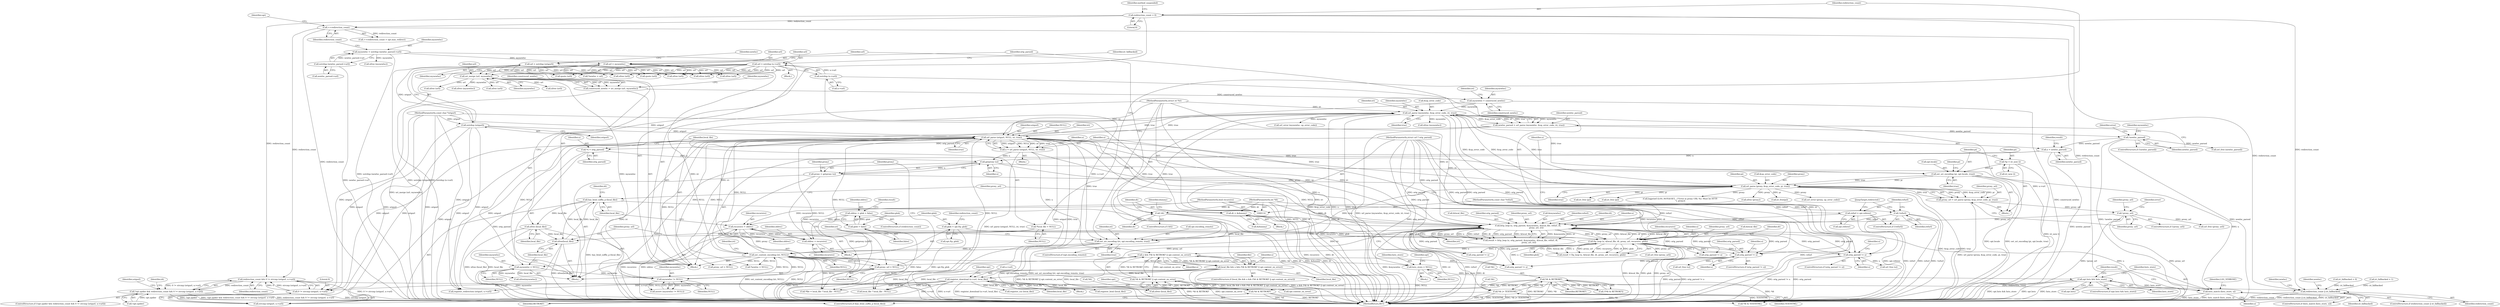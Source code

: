 digraph "0_savannah_e996e322ffd42aaa051602da182d03178d0f13e1_0@API" {
"1000631" [label="(Call,redirection_count && 0 != strcmp (origurl, u->url))"];
"1000491" [label="(Call,++redirection_count)"];
"1000146" [label="(Call,redirection_count = 0)"];
"1000633" [label="(Call,0 != strcmp (origurl, u->url))"];
"1000178" [label="(Call,xstrdup (origurl))"];
"1000116" [label="(MethodParameterIn,const char *origurl)"];
"1000575" [label="(Call,url_parse (origurl, NULL, iri, true))"];
"1000435" [label="(Call,set_content_encoding (iri, NULL))"];
"1000330" [label="(Call,http_loop (u, orig_parsed, &mynewloc, &local_file, refurl, dt,\n                          proxy_url, iri))"];
"1000322" [label="(Call,hsts_match (hsts_store, u))"];
"1000315" [label="(Call,opt.hsts && hsts_store)"];
"1000311" [label="(Call,hsts_store = NULL)"];
"1000214" [label="(Call,getproxy (u))"];
"1000573" [label="(Call,u = url_parse (origurl, NULL, iri, true))"];
"1000534" [label="(Call,u = newloc_parsed)"];
"1000451" [label="(Call,!newloc_parsed)"];
"1000442" [label="(Call,newloc_parsed = url_parse (mynewloc, &up_error_code, iri, true))"];
"1000444" [label="(Call,url_parse (mynewloc, &up_error_code, iri, true))"];
"1000415" [label="(Call,mynewloc = construced_newloc)"];
"1000408" [label="(Call,construced_newloc = uri_merge (url, mynewloc))"];
"1000410" [label="(Call,uri_merge (url, mynewloc))"];
"1000524" [label="(Call,url = mynewloc)"];
"1000483" [label="(Call,mynewloc = xstrdup (newloc_parsed->url))"];
"1000485" [label="(Call,xstrdup (newloc_parsed->url))"];
"1000590" [label="(Call,url = xstrdup (u->url))"];
"1000592" [label="(Call,xstrdup (u->url))"];
"1000176" [label="(Call,url = xstrdup (origurl))"];
"1000403" [label="(Call,mynewloc != NULL)"];
"1000204" [label="(Call,mynewloc = NULL)"];
"1000236" [label="(Call,url_parse (proxy, &up_error_code, pi, true))"];
"1000212" [label="(Call,proxy = getproxy (u))"];
"1000223" [label="(Call,set_uri_encoding (pi, opt.locale, true))"];
"1000220" [label="(Call,*pi = iri_new ())"];
"1000122" [label="(MethodParameterIn,struct iri *iri)"];
"1000429" [label="(Call,set_uri_encoding (iri, opt.encoding_remote, true))"];
"1000136" [label="(Call,*u = orig_parsed)"];
"1000115" [label="(MethodParameterIn,struct url * orig_parsed)"];
"1000567" [label="(Call,orig_parsed != u)"];
"1000361" [label="(Call,ftp_loop (u, &local_file, dt, proxy_url, recursive, glob))"];
"1000120" [label="(MethodParameterIn,int *dt)"];
"1000121" [label="(MethodParameterIn,bool recursive)"];
"1000369" [label="(Call,recursive = oldrec)"];
"1000343" [label="(Call,oldrec = recursive)"];
"1000354" [label="(Call,oldrec = glob = false)"];
"1000356" [label="(Call,glob = false)"];
"1000347" [label="(Call,glob = opt.ftp_glob)"];
"1000528" [label="(Call,orig_parsed != u)"];
"1000193" [label="(Call,!refurl)"];
"1000119" [label="(MethodParameterIn,const char *refurl)"];
"1000195" [label="(Call,refurl = opt.referer)"];
"1000166" [label="(Call,!dt)"];
"1000169" [label="(Call,dt = &dummy)"];
"1000209" [label="(Call,proxy_url = NULL)"];
"1000243" [label="(Call,!proxy_url)"];
"1000234" [label="(Call,proxy_url = url_parse (proxy, &up_error_code, pi, true))"];
"1000620" [label="(Call,register_download (u->url, local_file))"];
"1000607" [label="(Call,local_file && u && (*dt & RETROKF || opt.content_on_error))"];
"1000374" [label="(Call,has_html_suffix_p (local_file))"];
"1000207" [label="(Call,xfree(local_file))"];
"1000406" [label="(Call,xfree (local_file))"];
"1000142" [label="(Call,*local_file = NULL)"];
"1000609" [label="(Call,u && (*dt & RETROKF || opt.content_on_error))"];
"1000611" [label="(Call,*dt & RETROKF || opt.content_on_error)"];
"1000612" [label="(Call,*dt & RETROKF)"];
"1000553" [label="(Call,*dt & RETROKF)"];
"1000376" [label="(Call,*dt |= TEXTHTML)"];
"1000626" [label="(Call,!opt.spider && redirection_count && 0 != strcmp (origurl, u->url))"];
"1000679" [label="(Call,redirection_count || iri_fallbacked)"];
"1000224" [label="(Identifier,pi)"];
"1000204" [label="(Call,mynewloc = NULL)"];
"1000576" [label="(Identifier,origurl)"];
"1000124" [label="(Block,)"];
"1000177" [label="(Identifier,url)"];
"1000241" [label="(Identifier,true)"];
"1000629" [label="(Identifier,opt)"];
"1000385" [label="(Call,proxy_url = NULL)"];
"1000660" [label="(Identifier,file)"];
"1000359" [label="(Call,result = ftp_loop (u, &local_file, dt, proxy_url, recursive, glob))"];
"1000275" [label="(Identifier,proxy_url)"];
"1000491" [label="(Call,++redirection_count)"];
"1000443" [label="(Identifier,newloc_parsed)"];
"1000137" [label="(Identifier,u)"];
"1000573" [label="(Call,u = url_parse (origurl, NULL, iri, true))"];
"1000507" [label="(Call,orig_parsed != u)"];
"1000420" [label="(Identifier,iri)"];
"1000597" [label="(Identifier,iri_fallbacked)"];
"1000367" [label="(Identifier,recursive)"];
"1000536" [label="(Identifier,newloc_parsed)"];
"1000416" [label="(Identifier,mynewloc)"];
"1000492" [label="(Identifier,redirection_count)"];
"1000685" [label="(Call,*newloc = url)"];
"1000264" [label="(Call,iri_free (pi))"];
"1000406" [label="(Call,xfree (local_file))"];
"1000399" [label="(Block,)"];
"1000166" [label="(Call,!dt)"];
"1000484" [label="(Identifier,mynewloc)"];
"1000552" [label="(Call,!(*dt & RETROKF))"];
"1000335" [label="(Call,&local_file)"];
"1000567" [label="(Call,orig_parsed != u)"];
"1000357" [label="(Identifier,glob)"];
"1000604" [label="(Call,quote (url))"];
"1000417" [label="(Identifier,construced_newloc)"];
"1000129" [label="(Call,iri_fallbacked = 0)"];
"1000369" [label="(Call,recursive = oldrec)"];
"1000442" [label="(Call,newloc_parsed = url_parse (mynewloc, &up_error_code, iri, true))"];
"1000609" [label="(Call,u && (*dt & RETROKF || opt.content_on_error))"];
"1000615" [label="(Identifier,RETROKF)"];
"1000690" [label="(Call,xfree (url))"];
"1000710" [label="(MethodReturn,RET)"];
"1000548" [label="(Call,xfree(mynewloc))"];
"1000213" [label="(Identifier,proxy)"];
"1000375" [label="(Identifier,local_file)"];
"1000405" [label="(Identifier,NULL)"];
"1000332" [label="(Identifier,orig_parsed)"];
"1000473" [label="(Call,xfree (url))"];
"1000553" [label="(Call,*dt & RETROKF)"];
"1000371" [label="(Identifier,oldrec)"];
"1000624" [label="(Identifier,local_file)"];
"1000362" [label="(Identifier,u)"];
"1000456" [label="(Identifier,error)"];
"1000312" [label="(Identifier,hsts_store)"];
"1000450" [label="(ControlStructure,if (!newloc_parsed))"];
"1000297" [label="(Call,iri_free (pi))"];
"1000434" [label="(Identifier,true)"];
"1000225" [label="(Call,opt.locale)"];
"1000612" [label="(Call,*dt & RETROKF)"];
"1000664" [label="(Call,local_file ? local_file : NULL)"];
"1000355" [label="(Identifier,oldrec)"];
"1000616" [label="(Call,opt.content_on_error)"];
"1000179" [label="(Identifier,origurl)"];
"1000322" [label="(Call,hsts_match (hsts_store, u))"];
"1000486" [label="(Call,newloc_parsed->url)"];
"1000316" [label="(Call,opt.hsts)"];
"1000181" [label="(Identifier,newloc)"];
"1000339" [label="(Identifier,proxy_url)"];
"1000404" [label="(Identifier,mynewloc)"];
"1000222" [label="(Call,iri_new ())"];
"1000700" [label="(Call,xfree (url))"];
"1000165" [label="(ControlStructure,if (!dt))"];
"1000209" [label="(Call,proxy_url = NULL)"];
"1000560" [label="(Block,)"];
"1000116" [label="(MethodParameterIn,const char *origurl)"];
"1000361" [label="(Call,ftp_loop (u, &local_file, dt, proxy_url, recursive, glob))"];
"1000679" [label="(Call,redirection_count || iri_fallbacked)"];
"1000330" [label="(Call,http_loop (u, orig_parsed, &mynewloc, &local_file, refurl, dt,\n                          proxy_url, iri))"];
"1000526" [label="(Identifier,mynewloc)"];
"1000258" [label="(Call,xfree (url))"];
"1000194" [label="(Identifier,refurl)"];
"1000681" [label="(Identifier,iri_fallbacked)"];
"1000596" [label="(Call,iri_fallbacked = 1)"];
"1000669" [label="(Call,xfree (local_file))"];
"1000678" [label="(ControlStructure,if (redirection_count || iri_fallbacked))"];
"1000366" [label="(Identifier,proxy_url)"];
"1000592" [label="(Call,xstrdup (u->url))"];
"1000329" [label="(Identifier,result)"];
"1000524" [label="(Call,url = mynewloc)"];
"1000168" [label="(Block,)"];
"1000324" [label="(Identifier,u)"];
"1000568" [label="(Identifier,orig_parsed)"];
"1000286" [label="(Call,logprintf (LOG_NOTQUIET, _(\"Error in proxy URL %s: Must be HTTP.\n\"), proxy))"];
"1000115" [label="(MethodParameterIn,struct url * orig_parsed)"];
"1000632" [label="(Identifier,redirection_count)"];
"1000513" [label="(Call,xfree (url))"];
"1000212" [label="(Call,proxy = getproxy (u))"];
"1000333" [label="(Call,&mynewloc)"];
"1000119" [label="(MethodParameterIn,const char *refurl)"];
"1000381" [label="(Identifier,proxy_url)"];
"1000429" [label="(Call,set_uri_encoding (iri, opt.encoding_remote, true))"];
"1000625" [label="(ControlStructure,if (!opt.spider && redirection_count && 0 != strcmp (origurl, u->url)))"];
"1000120" [label="(MethodParameterIn,int *dt)"];
"1000217" [label="(Identifier,proxy)"];
"1000485" [label="(Call,xstrdup (newloc_parsed->url))"];
"1000138" [label="(Identifier,orig_parsed)"];
"1000415" [label="(Call,mynewloc = construced_newloc)"];
"1000554" [label="(Call,*dt)"];
"1000341" [label="(Block,)"];
"1000410" [label="(Call,uri_merge (url, mynewloc))"];
"1000144" [label="(Identifier,NULL)"];
"1000345" [label="(Identifier,recursive)"];
"1000577" [label="(Identifier,NULL)"];
"1000672" [label="(Call,orig_parsed != u)"];
"1000571" [label="(Call,url_free (u))"];
"1000376" [label="(Call,*dt |= TEXTHTML)"];
"1000579" [label="(Identifier,true)"];
"1000235" [label="(Identifier,proxy_url)"];
"1000323" [label="(Identifier,hsts_store)"];
"1000326" [label="(Identifier,LOG_VERBOSE)"];
"1000446" [label="(Call,&up_error_code)"];
"1000306" [label="(Call,xfree (proxy))"];
"1000352" [label="(ControlStructure,if (redirection_count))"];
"1000437" [label="(Identifier,NULL)"];
"1000242" [label="(ControlStructure,if (!proxy_url))"];
"1000148" [label="(Literal,0)"];
"1000228" [label="(Identifier,true)"];
"1000530" [label="(Identifier,u)"];
"1000635" [label="(Call,strcmp (origurl, u->url))"];
"1000412" [label="(Identifier,mynewloc)"];
"1000448" [label="(Identifier,iri)"];
"1000634" [label="(Literal,0)"];
"1000444" [label="(Call,url_parse (mynewloc, &up_error_code, iri, true))"];
"1000451" [label="(Call,!newloc_parsed)"];
"1000586" [label="(Call,quote (url))"];
"1000582" [label="(Block,)"];
"1000540" [label="(Identifier,result)"];
"1000151" [label="(Identifier,method_suspended)"];
"1000169" [label="(Call,dt = &dummy)"];
"1000379" [label="(Identifier,TEXTHTML)"];
"1000143" [label="(Identifier,local_file)"];
"1000452" [label="(Identifier,newloc_parsed)"];
"1000532" [label="(Call,url_free (u))"];
"1000440" [label="(Identifier,iri)"];
"1000409" [label="(Identifier,construced_newloc)"];
"1000613" [label="(Call,*dt)"];
"1000535" [label="(Identifier,u)"];
"1000291" [label="(Call,url_free (proxy_url))"];
"1000626" [label="(Call,!opt.spider && redirection_count && 0 != strcmp (origurl, u->url))"];
"1000641" [label="(Identifier,origurl)"];
"1000200" [label="(JumpTarget,redirected:)"];
"1000627" [label="(Call,!opt.spider)"];
"1000411" [label="(Identifier,url)"];
"1000309" [label="(Block,)"];
"1000435" [label="(Call,set_content_encoding (iri, NULL))"];
"1000195" [label="(Call,refurl = opt.referer)"];
"1000525" [label="(Identifier,url)"];
"1000383" [label="(Call,url_free (proxy_url))"];
"1000343" [label="(Call,oldrec = recursive)"];
"1000314" [label="(ControlStructure,if (opt.hsts && hsts_store))"];
"1000569" [label="(Identifier,u)"];
"1000337" [label="(Identifier,refurl)"];
"1000534" [label="(Call,u = newloc_parsed)"];
"1000142" [label="(Call,*local_file = NULL)"];
"1000377" [label="(Call,*dt)"];
"1000695" [label="(Identifier,newloc)"];
"1000315" [label="(Call,opt.hsts && hsts_store)"];
"1000240" [label="(Identifier,pi)"];
"1000344" [label="(Identifier,oldrec)"];
"1000234" [label="(Call,proxy_url = url_parse (proxy, &up_error_code, pi, true))"];
"1000211" [label="(Identifier,NULL)"];
"1000606" [label="(ControlStructure,if (local_file && u && (*dt & RETROKF || opt.content_on_error)))"];
"1000197" [label="(Call,opt.referer)"];
"1000620" [label="(Call,register_download (u->url, local_file))"];
"1000248" [label="(Identifier,error)"];
"1000374" [label="(Call,has_html_suffix_p (local_file))"];
"1000363" [label="(Call,&local_file)"];
"1000244" [label="(Identifier,proxy_url)"];
"1000176" [label="(Call,url = xstrdup (origurl))"];
"1000431" [label="(Call,opt.encoding_remote)"];
"1000407" [label="(Identifier,local_file)"];
"1000170" [label="(Identifier,dt)"];
"1000146" [label="(Call,redirection_count = 0)"];
"1000121" [label="(MethodParameterIn,bool recursive)"];
"1000619" [label="(Block,)"];
"1000650" [label="(Call,register_html (local_file))"];
"1000490" [label="(Call,++redirection_count > opt.max_redirect)"];
"1000494" [label="(Identifier,opt)"];
"1000522" [label="(Call,xfree (url))"];
"1000483" [label="(Call,mynewloc = xstrdup (newloc_parsed->url))"];
"1000196" [label="(Identifier,refurl)"];
"1000607" [label="(Call,local_file && u && (*dt & RETROKF || opt.content_on_error))"];
"1000349" [label="(Call,opt.ftp_glob)"];
"1000238" [label="(Call,&up_error_code)"];
"1000293" [label="(Call,xfree (url))"];
"1000223" [label="(Call,set_uri_encoding (pi, opt.locale, true))"];
"1000661" [label="(Call,*file = local_file ? local_file : NULL)"];
"1000445" [label="(Identifier,mynewloc)"];
"1000304" [label="(Call,iri_free(pi))"];
"1000633" [label="(Call,0 != strcmp (origurl, u->url))"];
"1000122" [label="(MethodParameterIn,struct iri *iri)"];
"1000574" [label="(Identifier,u)"];
"1000467" [label="(Call,orig_parsed != u)"];
"1000572" [label="(Identifier,u)"];
"1000365" [label="(Identifier,dt)"];
"1000617" [label="(Identifier,opt)"];
"1000147" [label="(Identifier,redirection_count)"];
"1000193" [label="(Call,!refurl)"];
"1000449" [label="(Identifier,true)"];
"1000590" [label="(Call,url = xstrdup (u->url))"];
"1000591" [label="(Identifier,url)"];
"1000684" [label="(Identifier,newloc)"];
"1000207" [label="(Call,xfree(local_file))"];
"1000347" [label="(Call,glob = opt.ftp_glob)"];
"1000414" [label="(Identifier,mynewloc)"];
"1000338" [label="(Identifier,dt)"];
"1000529" [label="(Identifier,orig_parsed)"];
"1000610" [label="(Identifier,u)"];
"1000533" [label="(Identifier,u)"];
"1000192" [label="(ControlStructure,if (!refurl))"];
"1000378" [label="(Identifier,dt)"];
"1000575" [label="(Call,url_parse (origurl, NULL, iri, true))"];
"1000696" [label="(Call,*newloc = NULL)"];
"1000646" [label="(Call,*dt & TEXTHTML)"];
"1000348" [label="(Identifier,glob)"];
"1000321" [label="(ControlStructure,if (hsts_match (hsts_store, u)))"];
"1000220" [label="(Call,*pi = iri_new ())"];
"1000436" [label="(Identifier,iri)"];
"1000313" [label="(Identifier,NULL)"];
"1000218" [label="(Block,)"];
"1000608" [label="(Identifier,local_file)"];
"1000210" [label="(Identifier,proxy_url)"];
"1000368" [label="(Identifier,glob)"];
"1000581" [label="(Identifier,u)"];
"1000648" [label="(Identifier,dt)"];
"1000354" [label="(Call,oldrec = glob = false)"];
"1000640" [label="(Call,register_redirection (origurl, u->url))"];
"1000174" [label="(Identifier,dummy)"];
"1000578" [label="(Identifier,iri)"];
"1000622" [label="(Identifier,u)"];
"1000408" [label="(Call,construced_newloc = uri_merge (url, mynewloc))"];
"1000171" [label="(Call,&dummy)"];
"1000311" [label="(Call,hsts_store = NULL)"];
"1000214" [label="(Call,getproxy (u))"];
"1000178" [label="(Call,xstrdup (origurl))"];
"1000457" [label="(Call,url_error (mynewloc, up_error_code))"];
"1000205" [label="(Identifier,mynewloc)"];
"1000402" [label="(Call,assert (mynewloc != NULL))"];
"1000236" [label="(Call,url_parse (proxy, &up_error_code, pi, true))"];
"1000566" [label="(ControlStructure,if (orig_parsed != u))"];
"1000328" [label="(Call,result = http_loop (u, orig_parsed, &mynewloc, &local_file, refurl, dt,\n                          proxy_url, iri))"];
"1000680" [label="(Identifier,redirection_count)"];
"1000249" [label="(Call,url_error (proxy, up_error_code))"];
"1000621" [label="(Call,u->url)"];
"1000515" [label="(Call,xfree (mynewloc))"];
"1000370" [label="(Identifier,recursive)"];
"1000593" [label="(Call,u->url)"];
"1000413" [label="(Call,xfree (mynewloc))"];
"1000611" [label="(Call,*dt & RETROKF || opt.content_on_error)"];
"1000528" [label="(Call,orig_parsed != u)"];
"1000356" [label="(Call,glob = false)"];
"1000358" [label="(Identifier,false)"];
"1000231" [label="(Identifier,pi)"];
"1000221" [label="(Identifier,pi)"];
"1000425" [label="(ControlStructure,if (opt.encoding_remote))"];
"1000373" [label="(ControlStructure,if (has_html_suffix_p (local_file)))"];
"1000215" [label="(Identifier,u)"];
"1000237" [label="(Identifier,proxy)"];
"1000206" [label="(Identifier,NULL)"];
"1000331" [label="(Identifier,u)"];
"1000319" [label="(Identifier,hsts_store)"];
"1000482" [label="(Identifier,mynewloc)"];
"1000556" [label="(Identifier,RETROKF)"];
"1000243" [label="(Call,!proxy_url)"];
"1000340" [label="(Identifier,iri)"];
"1000631" [label="(Call,redirection_count && 0 != strcmp (origurl, u->url))"];
"1000504" [label="(Call,url_free (newloc_parsed))"];
"1000430" [label="(Identifier,iri)"];
"1000317" [label="(Identifier,opt)"];
"1000360" [label="(Identifier,result)"];
"1000208" [label="(Identifier,local_file)"];
"1000353" [label="(Identifier,redirection_count)"];
"1000481" [label="(Call,xfree (mynewloc))"];
"1000167" [label="(Identifier,dt)"];
"1000657" [label="(Call,register_css (local_file))"];
"1000403" [label="(Call,mynewloc != NULL)"];
"1000527" [label="(ControlStructure,if (orig_parsed != u))"];
"1000136" [label="(Call,*u = orig_parsed)"];
"1000631" -> "1000626"  [label="AST: "];
"1000631" -> "1000632"  [label="CFG: "];
"1000631" -> "1000633"  [label="CFG: "];
"1000632" -> "1000631"  [label="AST: "];
"1000633" -> "1000631"  [label="AST: "];
"1000626" -> "1000631"  [label="CFG: "];
"1000631" -> "1000710"  [label="DDG: 0 != strcmp (origurl, u->url)"];
"1000631" -> "1000626"  [label="DDG: redirection_count"];
"1000631" -> "1000626"  [label="DDG: 0 != strcmp (origurl, u->url)"];
"1000491" -> "1000631"  [label="DDG: redirection_count"];
"1000146" -> "1000631"  [label="DDG: redirection_count"];
"1000633" -> "1000631"  [label="DDG: 0"];
"1000633" -> "1000631"  [label="DDG: strcmp (origurl, u->url)"];
"1000631" -> "1000679"  [label="DDG: redirection_count"];
"1000491" -> "1000490"  [label="AST: "];
"1000491" -> "1000492"  [label="CFG: "];
"1000492" -> "1000491"  [label="AST: "];
"1000494" -> "1000491"  [label="CFG: "];
"1000491" -> "1000710"  [label="DDG: redirection_count"];
"1000491" -> "1000490"  [label="DDG: redirection_count"];
"1000146" -> "1000491"  [label="DDG: redirection_count"];
"1000491" -> "1000679"  [label="DDG: redirection_count"];
"1000146" -> "1000124"  [label="AST: "];
"1000146" -> "1000148"  [label="CFG: "];
"1000147" -> "1000146"  [label="AST: "];
"1000148" -> "1000146"  [label="AST: "];
"1000151" -> "1000146"  [label="CFG: "];
"1000146" -> "1000710"  [label="DDG: redirection_count"];
"1000146" -> "1000679"  [label="DDG: redirection_count"];
"1000633" -> "1000635"  [label="CFG: "];
"1000634" -> "1000633"  [label="AST: "];
"1000635" -> "1000633"  [label="AST: "];
"1000633" -> "1000710"  [label="DDG: strcmp (origurl, u->url)"];
"1000178" -> "1000633"  [label="DDG: origurl"];
"1000575" -> "1000633"  [label="DDG: origurl"];
"1000116" -> "1000633"  [label="DDG: origurl"];
"1000620" -> "1000633"  [label="DDG: u->url"];
"1000178" -> "1000176"  [label="AST: "];
"1000178" -> "1000179"  [label="CFG: "];
"1000179" -> "1000178"  [label="AST: "];
"1000176" -> "1000178"  [label="CFG: "];
"1000178" -> "1000710"  [label="DDG: origurl"];
"1000178" -> "1000176"  [label="DDG: origurl"];
"1000116" -> "1000178"  [label="DDG: origurl"];
"1000178" -> "1000575"  [label="DDG: origurl"];
"1000178" -> "1000635"  [label="DDG: origurl"];
"1000178" -> "1000640"  [label="DDG: origurl"];
"1000116" -> "1000114"  [label="AST: "];
"1000116" -> "1000710"  [label="DDG: origurl"];
"1000116" -> "1000575"  [label="DDG: origurl"];
"1000116" -> "1000635"  [label="DDG: origurl"];
"1000116" -> "1000640"  [label="DDG: origurl"];
"1000575" -> "1000573"  [label="AST: "];
"1000575" -> "1000579"  [label="CFG: "];
"1000576" -> "1000575"  [label="AST: "];
"1000577" -> "1000575"  [label="AST: "];
"1000578" -> "1000575"  [label="AST: "];
"1000579" -> "1000575"  [label="AST: "];
"1000573" -> "1000575"  [label="CFG: "];
"1000575" -> "1000710"  [label="DDG: true"];
"1000575" -> "1000710"  [label="DDG: NULL"];
"1000575" -> "1000710"  [label="DDG: iri"];
"1000575" -> "1000710"  [label="DDG: origurl"];
"1000575" -> "1000204"  [label="DDG: NULL"];
"1000575" -> "1000209"  [label="DDG: NULL"];
"1000575" -> "1000223"  [label="DDG: true"];
"1000575" -> "1000311"  [label="DDG: NULL"];
"1000575" -> "1000330"  [label="DDG: iri"];
"1000575" -> "1000385"  [label="DDG: NULL"];
"1000575" -> "1000403"  [label="DDG: NULL"];
"1000575" -> "1000429"  [label="DDG: true"];
"1000575" -> "1000444"  [label="DDG: true"];
"1000575" -> "1000573"  [label="DDG: origurl"];
"1000575" -> "1000573"  [label="DDG: NULL"];
"1000575" -> "1000573"  [label="DDG: iri"];
"1000575" -> "1000573"  [label="DDG: true"];
"1000435" -> "1000575"  [label="DDG: NULL"];
"1000330" -> "1000575"  [label="DDG: iri"];
"1000122" -> "1000575"  [label="DDG: iri"];
"1000444" -> "1000575"  [label="DDG: true"];
"1000236" -> "1000575"  [label="DDG: true"];
"1000575" -> "1000635"  [label="DDG: origurl"];
"1000575" -> "1000640"  [label="DDG: origurl"];
"1000575" -> "1000661"  [label="DDG: NULL"];
"1000575" -> "1000664"  [label="DDG: NULL"];
"1000575" -> "1000696"  [label="DDG: NULL"];
"1000435" -> "1000399"  [label="AST: "];
"1000435" -> "1000437"  [label="CFG: "];
"1000436" -> "1000435"  [label="AST: "];
"1000437" -> "1000435"  [label="AST: "];
"1000440" -> "1000435"  [label="CFG: "];
"1000435" -> "1000710"  [label="DDG: NULL"];
"1000435" -> "1000710"  [label="DDG: set_content_encoding (iri, NULL)"];
"1000435" -> "1000204"  [label="DDG: NULL"];
"1000435" -> "1000209"  [label="DDG: NULL"];
"1000435" -> "1000311"  [label="DDG: NULL"];
"1000435" -> "1000385"  [label="DDG: NULL"];
"1000435" -> "1000403"  [label="DDG: NULL"];
"1000330" -> "1000435"  [label="DDG: iri"];
"1000429" -> "1000435"  [label="DDG: iri"];
"1000122" -> "1000435"  [label="DDG: iri"];
"1000403" -> "1000435"  [label="DDG: NULL"];
"1000435" -> "1000444"  [label="DDG: iri"];
"1000435" -> "1000661"  [label="DDG: NULL"];
"1000435" -> "1000664"  [label="DDG: NULL"];
"1000435" -> "1000696"  [label="DDG: NULL"];
"1000330" -> "1000328"  [label="AST: "];
"1000330" -> "1000340"  [label="CFG: "];
"1000331" -> "1000330"  [label="AST: "];
"1000332" -> "1000330"  [label="AST: "];
"1000333" -> "1000330"  [label="AST: "];
"1000335" -> "1000330"  [label="AST: "];
"1000337" -> "1000330"  [label="AST: "];
"1000338" -> "1000330"  [label="AST: "];
"1000339" -> "1000330"  [label="AST: "];
"1000340" -> "1000330"  [label="AST: "];
"1000328" -> "1000330"  [label="CFG: "];
"1000330" -> "1000710"  [label="DDG: &mynewloc"];
"1000330" -> "1000710"  [label="DDG: iri"];
"1000330" -> "1000710"  [label="DDG: refurl"];
"1000330" -> "1000328"  [label="DDG: &mynewloc"];
"1000330" -> "1000328"  [label="DDG: iri"];
"1000330" -> "1000328"  [label="DDG: proxy_url"];
"1000330" -> "1000328"  [label="DDG: u"];
"1000330" -> "1000328"  [label="DDG: refurl"];
"1000330" -> "1000328"  [label="DDG: dt"];
"1000330" -> "1000328"  [label="DDG: orig_parsed"];
"1000330" -> "1000328"  [label="DDG: &local_file"];
"1000322" -> "1000330"  [label="DDG: u"];
"1000214" -> "1000330"  [label="DDG: u"];
"1000567" -> "1000330"  [label="DDG: orig_parsed"];
"1000528" -> "1000330"  [label="DDG: orig_parsed"];
"1000115" -> "1000330"  [label="DDG: orig_parsed"];
"1000361" -> "1000330"  [label="DDG: &local_file"];
"1000361" -> "1000330"  [label="DDG: dt"];
"1000193" -> "1000330"  [label="DDG: refurl"];
"1000195" -> "1000330"  [label="DDG: refurl"];
"1000119" -> "1000330"  [label="DDG: refurl"];
"1000166" -> "1000330"  [label="DDG: dt"];
"1000169" -> "1000330"  [label="DDG: dt"];
"1000120" -> "1000330"  [label="DDG: dt"];
"1000209" -> "1000330"  [label="DDG: proxy_url"];
"1000243" -> "1000330"  [label="DDG: proxy_url"];
"1000444" -> "1000330"  [label="DDG: iri"];
"1000122" -> "1000330"  [label="DDG: iri"];
"1000330" -> "1000361"  [label="DDG: u"];
"1000330" -> "1000361"  [label="DDG: &local_file"];
"1000330" -> "1000361"  [label="DDG: dt"];
"1000330" -> "1000361"  [label="DDG: proxy_url"];
"1000330" -> "1000429"  [label="DDG: iri"];
"1000330" -> "1000467"  [label="DDG: orig_parsed"];
"1000330" -> "1000507"  [label="DDG: orig_parsed"];
"1000330" -> "1000528"  [label="DDG: orig_parsed"];
"1000330" -> "1000567"  [label="DDG: orig_parsed"];
"1000330" -> "1000672"  [label="DDG: orig_parsed"];
"1000322" -> "1000321"  [label="AST: "];
"1000322" -> "1000324"  [label="CFG: "];
"1000323" -> "1000322"  [label="AST: "];
"1000324" -> "1000322"  [label="AST: "];
"1000326" -> "1000322"  [label="CFG: "];
"1000329" -> "1000322"  [label="CFG: "];
"1000322" -> "1000710"  [label="DDG: hsts_match (hsts_store, u)"];
"1000322" -> "1000710"  [label="DDG: hsts_store"];
"1000315" -> "1000322"  [label="DDG: hsts_store"];
"1000214" -> "1000322"  [label="DDG: u"];
"1000315" -> "1000314"  [label="AST: "];
"1000315" -> "1000316"  [label="CFG: "];
"1000315" -> "1000319"  [label="CFG: "];
"1000316" -> "1000315"  [label="AST: "];
"1000319" -> "1000315"  [label="AST: "];
"1000323" -> "1000315"  [label="CFG: "];
"1000329" -> "1000315"  [label="CFG: "];
"1000315" -> "1000710"  [label="DDG: opt.hsts && hsts_store"];
"1000315" -> "1000710"  [label="DDG: opt.hsts"];
"1000315" -> "1000710"  [label="DDG: hsts_store"];
"1000311" -> "1000315"  [label="DDG: hsts_store"];
"1000311" -> "1000309"  [label="AST: "];
"1000311" -> "1000313"  [label="CFG: "];
"1000312" -> "1000311"  [label="AST: "];
"1000313" -> "1000311"  [label="AST: "];
"1000317" -> "1000311"  [label="CFG: "];
"1000311" -> "1000710"  [label="DDG: NULL"];
"1000214" -> "1000212"  [label="AST: "];
"1000214" -> "1000215"  [label="CFG: "];
"1000215" -> "1000214"  [label="AST: "];
"1000212" -> "1000214"  [label="CFG: "];
"1000214" -> "1000710"  [label="DDG: u"];
"1000214" -> "1000212"  [label="DDG: u"];
"1000573" -> "1000214"  [label="DDG: u"];
"1000534" -> "1000214"  [label="DDG: u"];
"1000136" -> "1000214"  [label="DDG: u"];
"1000573" -> "1000560"  [label="AST: "];
"1000574" -> "1000573"  [label="AST: "];
"1000581" -> "1000573"  [label="CFG: "];
"1000573" -> "1000710"  [label="DDG: url_parse (origurl, NULL, iri, true)"];
"1000573" -> "1000609"  [label="DDG: u"];
"1000573" -> "1000672"  [label="DDG: u"];
"1000534" -> "1000399"  [label="AST: "];
"1000534" -> "1000536"  [label="CFG: "];
"1000535" -> "1000534"  [label="AST: "];
"1000536" -> "1000534"  [label="AST: "];
"1000540" -> "1000534"  [label="CFG: "];
"1000534" -> "1000710"  [label="DDG: newloc_parsed"];
"1000451" -> "1000534"  [label="DDG: newloc_parsed"];
"1000451" -> "1000450"  [label="AST: "];
"1000451" -> "1000452"  [label="CFG: "];
"1000452" -> "1000451"  [label="AST: "];
"1000456" -> "1000451"  [label="CFG: "];
"1000482" -> "1000451"  [label="CFG: "];
"1000451" -> "1000710"  [label="DDG: newloc_parsed"];
"1000451" -> "1000710"  [label="DDG: !newloc_parsed"];
"1000442" -> "1000451"  [label="DDG: newloc_parsed"];
"1000451" -> "1000504"  [label="DDG: newloc_parsed"];
"1000442" -> "1000399"  [label="AST: "];
"1000442" -> "1000444"  [label="CFG: "];
"1000443" -> "1000442"  [label="AST: "];
"1000444" -> "1000442"  [label="AST: "];
"1000452" -> "1000442"  [label="CFG: "];
"1000442" -> "1000710"  [label="DDG: url_parse (mynewloc, &up_error_code, iri, true)"];
"1000444" -> "1000442"  [label="DDG: mynewloc"];
"1000444" -> "1000442"  [label="DDG: &up_error_code"];
"1000444" -> "1000442"  [label="DDG: iri"];
"1000444" -> "1000442"  [label="DDG: true"];
"1000444" -> "1000449"  [label="CFG: "];
"1000445" -> "1000444"  [label="AST: "];
"1000446" -> "1000444"  [label="AST: "];
"1000448" -> "1000444"  [label="AST: "];
"1000449" -> "1000444"  [label="AST: "];
"1000444" -> "1000710"  [label="DDG: &up_error_code"];
"1000444" -> "1000710"  [label="DDG: true"];
"1000444" -> "1000710"  [label="DDG: iri"];
"1000444" -> "1000223"  [label="DDG: true"];
"1000444" -> "1000236"  [label="DDG: &up_error_code"];
"1000444" -> "1000429"  [label="DDG: true"];
"1000415" -> "1000444"  [label="DDG: mynewloc"];
"1000236" -> "1000444"  [label="DDG: &up_error_code"];
"1000236" -> "1000444"  [label="DDG: true"];
"1000122" -> "1000444"  [label="DDG: iri"];
"1000429" -> "1000444"  [label="DDG: true"];
"1000444" -> "1000457"  [label="DDG: mynewloc"];
"1000444" -> "1000481"  [label="DDG: mynewloc"];
"1000415" -> "1000399"  [label="AST: "];
"1000415" -> "1000417"  [label="CFG: "];
"1000416" -> "1000415"  [label="AST: "];
"1000417" -> "1000415"  [label="AST: "];
"1000420" -> "1000415"  [label="CFG: "];
"1000415" -> "1000710"  [label="DDG: construced_newloc"];
"1000408" -> "1000415"  [label="DDG: construced_newloc"];
"1000408" -> "1000399"  [label="AST: "];
"1000408" -> "1000410"  [label="CFG: "];
"1000409" -> "1000408"  [label="AST: "];
"1000410" -> "1000408"  [label="AST: "];
"1000414" -> "1000408"  [label="CFG: "];
"1000408" -> "1000710"  [label="DDG: uri_merge (url, mynewloc)"];
"1000410" -> "1000408"  [label="DDG: url"];
"1000410" -> "1000408"  [label="DDG: mynewloc"];
"1000410" -> "1000412"  [label="CFG: "];
"1000411" -> "1000410"  [label="AST: "];
"1000412" -> "1000410"  [label="AST: "];
"1000524" -> "1000410"  [label="DDG: url"];
"1000590" -> "1000410"  [label="DDG: url"];
"1000176" -> "1000410"  [label="DDG: url"];
"1000403" -> "1000410"  [label="DDG: mynewloc"];
"1000410" -> "1000413"  [label="DDG: mynewloc"];
"1000410" -> "1000473"  [label="DDG: url"];
"1000410" -> "1000513"  [label="DDG: url"];
"1000410" -> "1000522"  [label="DDG: url"];
"1000524" -> "1000399"  [label="AST: "];
"1000524" -> "1000526"  [label="CFG: "];
"1000525" -> "1000524"  [label="AST: "];
"1000526" -> "1000524"  [label="AST: "];
"1000529" -> "1000524"  [label="CFG: "];
"1000524" -> "1000258"  [label="DDG: url"];
"1000524" -> "1000293"  [label="DDG: url"];
"1000483" -> "1000524"  [label="DDG: mynewloc"];
"1000524" -> "1000586"  [label="DDG: url"];
"1000524" -> "1000604"  [label="DDG: url"];
"1000524" -> "1000685"  [label="DDG: url"];
"1000524" -> "1000690"  [label="DDG: url"];
"1000524" -> "1000700"  [label="DDG: url"];
"1000483" -> "1000399"  [label="AST: "];
"1000483" -> "1000485"  [label="CFG: "];
"1000484" -> "1000483"  [label="AST: "];
"1000485" -> "1000483"  [label="AST: "];
"1000492" -> "1000483"  [label="CFG: "];
"1000483" -> "1000710"  [label="DDG: xstrdup (newloc_parsed->url)"];
"1000485" -> "1000483"  [label="DDG: newloc_parsed->url"];
"1000483" -> "1000515"  [label="DDG: mynewloc"];
"1000485" -> "1000486"  [label="CFG: "];
"1000486" -> "1000485"  [label="AST: "];
"1000485" -> "1000710"  [label="DDG: newloc_parsed->url"];
"1000590" -> "1000582"  [label="AST: "];
"1000590" -> "1000592"  [label="CFG: "];
"1000591" -> "1000590"  [label="AST: "];
"1000592" -> "1000590"  [label="AST: "];
"1000597" -> "1000590"  [label="CFG: "];
"1000590" -> "1000710"  [label="DDG: xstrdup (u->url)"];
"1000590" -> "1000258"  [label="DDG: url"];
"1000590" -> "1000293"  [label="DDG: url"];
"1000590" -> "1000586"  [label="DDG: url"];
"1000592" -> "1000590"  [label="DDG: u->url"];
"1000590" -> "1000604"  [label="DDG: url"];
"1000590" -> "1000685"  [label="DDG: url"];
"1000590" -> "1000690"  [label="DDG: url"];
"1000590" -> "1000700"  [label="DDG: url"];
"1000592" -> "1000593"  [label="CFG: "];
"1000593" -> "1000592"  [label="AST: "];
"1000592" -> "1000710"  [label="DDG: u->url"];
"1000592" -> "1000620"  [label="DDG: u->url"];
"1000176" -> "1000124"  [label="AST: "];
"1000177" -> "1000176"  [label="AST: "];
"1000181" -> "1000176"  [label="CFG: "];
"1000176" -> "1000710"  [label="DDG: xstrdup (origurl)"];
"1000176" -> "1000258"  [label="DDG: url"];
"1000176" -> "1000293"  [label="DDG: url"];
"1000176" -> "1000586"  [label="DDG: url"];
"1000176" -> "1000604"  [label="DDG: url"];
"1000176" -> "1000685"  [label="DDG: url"];
"1000176" -> "1000690"  [label="DDG: url"];
"1000176" -> "1000700"  [label="DDG: url"];
"1000403" -> "1000402"  [label="AST: "];
"1000403" -> "1000405"  [label="CFG: "];
"1000404" -> "1000403"  [label="AST: "];
"1000405" -> "1000403"  [label="AST: "];
"1000402" -> "1000403"  [label="CFG: "];
"1000403" -> "1000402"  [label="DDG: mynewloc"];
"1000403" -> "1000402"  [label="DDG: NULL"];
"1000204" -> "1000403"  [label="DDG: mynewloc"];
"1000204" -> "1000124"  [label="AST: "];
"1000204" -> "1000206"  [label="CFG: "];
"1000205" -> "1000204"  [label="AST: "];
"1000206" -> "1000204"  [label="AST: "];
"1000208" -> "1000204"  [label="CFG: "];
"1000204" -> "1000710"  [label="DDG: mynewloc"];
"1000204" -> "1000548"  [label="DDG: mynewloc"];
"1000236" -> "1000234"  [label="AST: "];
"1000236" -> "1000241"  [label="CFG: "];
"1000237" -> "1000236"  [label="AST: "];
"1000238" -> "1000236"  [label="AST: "];
"1000240" -> "1000236"  [label="AST: "];
"1000241" -> "1000236"  [label="AST: "];
"1000234" -> "1000236"  [label="CFG: "];
"1000236" -> "1000710"  [label="DDG: &up_error_code"];
"1000236" -> "1000710"  [label="DDG: true"];
"1000236" -> "1000234"  [label="DDG: proxy"];
"1000236" -> "1000234"  [label="DDG: &up_error_code"];
"1000236" -> "1000234"  [label="DDG: pi"];
"1000236" -> "1000234"  [label="DDG: true"];
"1000212" -> "1000236"  [label="DDG: proxy"];
"1000223" -> "1000236"  [label="DDG: pi"];
"1000223" -> "1000236"  [label="DDG: true"];
"1000236" -> "1000249"  [label="DDG: proxy"];
"1000236" -> "1000264"  [label="DDG: pi"];
"1000236" -> "1000286"  [label="DDG: proxy"];
"1000236" -> "1000297"  [label="DDG: pi"];
"1000236" -> "1000304"  [label="DDG: pi"];
"1000236" -> "1000306"  [label="DDG: proxy"];
"1000236" -> "1000429"  [label="DDG: true"];
"1000212" -> "1000124"  [label="AST: "];
"1000213" -> "1000212"  [label="AST: "];
"1000217" -> "1000212"  [label="CFG: "];
"1000212" -> "1000710"  [label="DDG: getproxy (u)"];
"1000212" -> "1000710"  [label="DDG: proxy"];
"1000223" -> "1000218"  [label="AST: "];
"1000223" -> "1000228"  [label="CFG: "];
"1000224" -> "1000223"  [label="AST: "];
"1000225" -> "1000223"  [label="AST: "];
"1000228" -> "1000223"  [label="AST: "];
"1000231" -> "1000223"  [label="CFG: "];
"1000223" -> "1000710"  [label="DDG: opt.locale"];
"1000223" -> "1000710"  [label="DDG: set_uri_encoding (pi, opt.locale, true)"];
"1000220" -> "1000223"  [label="DDG: pi"];
"1000220" -> "1000218"  [label="AST: "];
"1000220" -> "1000222"  [label="CFG: "];
"1000221" -> "1000220"  [label="AST: "];
"1000222" -> "1000220"  [label="AST: "];
"1000224" -> "1000220"  [label="CFG: "];
"1000220" -> "1000710"  [label="DDG: iri_new ()"];
"1000122" -> "1000114"  [label="AST: "];
"1000122" -> "1000710"  [label="DDG: iri"];
"1000122" -> "1000429"  [label="DDG: iri"];
"1000429" -> "1000425"  [label="AST: "];
"1000429" -> "1000434"  [label="CFG: "];
"1000430" -> "1000429"  [label="AST: "];
"1000431" -> "1000429"  [label="AST: "];
"1000434" -> "1000429"  [label="AST: "];
"1000436" -> "1000429"  [label="CFG: "];
"1000429" -> "1000710"  [label="DDG: opt.encoding_remote"];
"1000429" -> "1000710"  [label="DDG: set_uri_encoding (iri, opt.encoding_remote, true)"];
"1000136" -> "1000124"  [label="AST: "];
"1000136" -> "1000138"  [label="CFG: "];
"1000137" -> "1000136"  [label="AST: "];
"1000138" -> "1000136"  [label="AST: "];
"1000143" -> "1000136"  [label="CFG: "];
"1000136" -> "1000710"  [label="DDG: orig_parsed"];
"1000115" -> "1000136"  [label="DDG: orig_parsed"];
"1000115" -> "1000114"  [label="AST: "];
"1000115" -> "1000710"  [label="DDG: orig_parsed"];
"1000115" -> "1000467"  [label="DDG: orig_parsed"];
"1000115" -> "1000507"  [label="DDG: orig_parsed"];
"1000115" -> "1000528"  [label="DDG: orig_parsed"];
"1000115" -> "1000567"  [label="DDG: orig_parsed"];
"1000115" -> "1000672"  [label="DDG: orig_parsed"];
"1000567" -> "1000566"  [label="AST: "];
"1000567" -> "1000569"  [label="CFG: "];
"1000568" -> "1000567"  [label="AST: "];
"1000569" -> "1000567"  [label="AST: "];
"1000572" -> "1000567"  [label="CFG: "];
"1000574" -> "1000567"  [label="CFG: "];
"1000567" -> "1000710"  [label="DDG: orig_parsed"];
"1000567" -> "1000710"  [label="DDG: orig_parsed != u"];
"1000361" -> "1000567"  [label="DDG: u"];
"1000567" -> "1000571"  [label="DDG: u"];
"1000567" -> "1000672"  [label="DDG: orig_parsed"];
"1000361" -> "1000359"  [label="AST: "];
"1000361" -> "1000368"  [label="CFG: "];
"1000362" -> "1000361"  [label="AST: "];
"1000363" -> "1000361"  [label="AST: "];
"1000365" -> "1000361"  [label="AST: "];
"1000366" -> "1000361"  [label="AST: "];
"1000367" -> "1000361"  [label="AST: "];
"1000368" -> "1000361"  [label="AST: "];
"1000359" -> "1000361"  [label="CFG: "];
"1000361" -> "1000710"  [label="DDG: dt"];
"1000361" -> "1000710"  [label="DDG: glob"];
"1000361" -> "1000710"  [label="DDG: proxy_url"];
"1000361" -> "1000710"  [label="DDG: &local_file"];
"1000361" -> "1000359"  [label="DDG: &local_file"];
"1000361" -> "1000359"  [label="DDG: u"];
"1000361" -> "1000359"  [label="DDG: proxy_url"];
"1000361" -> "1000359"  [label="DDG: recursive"];
"1000361" -> "1000359"  [label="DDG: dt"];
"1000361" -> "1000359"  [label="DDG: glob"];
"1000120" -> "1000361"  [label="DDG: dt"];
"1000121" -> "1000361"  [label="DDG: recursive"];
"1000369" -> "1000361"  [label="DDG: recursive"];
"1000356" -> "1000361"  [label="DDG: glob"];
"1000347" -> "1000361"  [label="DDG: glob"];
"1000361" -> "1000383"  [label="DDG: proxy_url"];
"1000361" -> "1000467"  [label="DDG: u"];
"1000361" -> "1000507"  [label="DDG: u"];
"1000361" -> "1000528"  [label="DDG: u"];
"1000361" -> "1000609"  [label="DDG: u"];
"1000361" -> "1000672"  [label="DDG: u"];
"1000120" -> "1000114"  [label="AST: "];
"1000120" -> "1000710"  [label="DDG: dt"];
"1000120" -> "1000166"  [label="DDG: dt"];
"1000120" -> "1000169"  [label="DDG: dt"];
"1000121" -> "1000114"  [label="AST: "];
"1000121" -> "1000710"  [label="DDG: recursive"];
"1000121" -> "1000343"  [label="DDG: recursive"];
"1000121" -> "1000369"  [label="DDG: recursive"];
"1000369" -> "1000341"  [label="AST: "];
"1000369" -> "1000371"  [label="CFG: "];
"1000370" -> "1000369"  [label="AST: "];
"1000371" -> "1000369"  [label="AST: "];
"1000375" -> "1000369"  [label="CFG: "];
"1000369" -> "1000710"  [label="DDG: recursive"];
"1000369" -> "1000710"  [label="DDG: oldrec"];
"1000369" -> "1000343"  [label="DDG: recursive"];
"1000343" -> "1000369"  [label="DDG: oldrec"];
"1000354" -> "1000369"  [label="DDG: oldrec"];
"1000343" -> "1000341"  [label="AST: "];
"1000343" -> "1000345"  [label="CFG: "];
"1000344" -> "1000343"  [label="AST: "];
"1000345" -> "1000343"  [label="AST: "];
"1000348" -> "1000343"  [label="CFG: "];
"1000354" -> "1000352"  [label="AST: "];
"1000354" -> "1000356"  [label="CFG: "];
"1000355" -> "1000354"  [label="AST: "];
"1000356" -> "1000354"  [label="AST: "];
"1000360" -> "1000354"  [label="CFG: "];
"1000356" -> "1000354"  [label="DDG: glob"];
"1000356" -> "1000358"  [label="CFG: "];
"1000357" -> "1000356"  [label="AST: "];
"1000358" -> "1000356"  [label="AST: "];
"1000356" -> "1000710"  [label="DDG: false"];
"1000347" -> "1000341"  [label="AST: "];
"1000347" -> "1000349"  [label="CFG: "];
"1000348" -> "1000347"  [label="AST: "];
"1000349" -> "1000347"  [label="AST: "];
"1000353" -> "1000347"  [label="CFG: "];
"1000347" -> "1000710"  [label="DDG: opt.ftp_glob"];
"1000528" -> "1000527"  [label="AST: "];
"1000528" -> "1000530"  [label="CFG: "];
"1000529" -> "1000528"  [label="AST: "];
"1000530" -> "1000528"  [label="AST: "];
"1000533" -> "1000528"  [label="CFG: "];
"1000535" -> "1000528"  [label="CFG: "];
"1000528" -> "1000710"  [label="DDG: orig_parsed != u"];
"1000528" -> "1000710"  [label="DDG: orig_parsed"];
"1000528" -> "1000532"  [label="DDG: u"];
"1000193" -> "1000192"  [label="AST: "];
"1000193" -> "1000194"  [label="CFG: "];
"1000194" -> "1000193"  [label="AST: "];
"1000196" -> "1000193"  [label="CFG: "];
"1000200" -> "1000193"  [label="CFG: "];
"1000193" -> "1000710"  [label="DDG: refurl"];
"1000193" -> "1000710"  [label="DDG: !refurl"];
"1000119" -> "1000193"  [label="DDG: refurl"];
"1000119" -> "1000114"  [label="AST: "];
"1000119" -> "1000710"  [label="DDG: refurl"];
"1000119" -> "1000195"  [label="DDG: refurl"];
"1000195" -> "1000192"  [label="AST: "];
"1000195" -> "1000197"  [label="CFG: "];
"1000196" -> "1000195"  [label="AST: "];
"1000197" -> "1000195"  [label="AST: "];
"1000200" -> "1000195"  [label="CFG: "];
"1000195" -> "1000710"  [label="DDG: opt.referer"];
"1000195" -> "1000710"  [label="DDG: refurl"];
"1000166" -> "1000165"  [label="AST: "];
"1000166" -> "1000167"  [label="CFG: "];
"1000167" -> "1000166"  [label="AST: "];
"1000170" -> "1000166"  [label="CFG: "];
"1000177" -> "1000166"  [label="CFG: "];
"1000166" -> "1000710"  [label="DDG: !dt"];
"1000166" -> "1000710"  [label="DDG: dt"];
"1000169" -> "1000168"  [label="AST: "];
"1000169" -> "1000171"  [label="CFG: "];
"1000170" -> "1000169"  [label="AST: "];
"1000171" -> "1000169"  [label="AST: "];
"1000174" -> "1000169"  [label="CFG: "];
"1000169" -> "1000710"  [label="DDG: &dummy"];
"1000169" -> "1000710"  [label="DDG: dt"];
"1000209" -> "1000124"  [label="AST: "];
"1000209" -> "1000211"  [label="CFG: "];
"1000210" -> "1000209"  [label="AST: "];
"1000211" -> "1000209"  [label="AST: "];
"1000213" -> "1000209"  [label="CFG: "];
"1000209" -> "1000710"  [label="DDG: NULL"];
"1000243" -> "1000242"  [label="AST: "];
"1000243" -> "1000244"  [label="CFG: "];
"1000244" -> "1000243"  [label="AST: "];
"1000248" -> "1000243"  [label="CFG: "];
"1000275" -> "1000243"  [label="CFG: "];
"1000243" -> "1000710"  [label="DDG: proxy_url"];
"1000243" -> "1000710"  [label="DDG: !proxy_url"];
"1000234" -> "1000243"  [label="DDG: proxy_url"];
"1000243" -> "1000291"  [label="DDG: proxy_url"];
"1000234" -> "1000218"  [label="AST: "];
"1000235" -> "1000234"  [label="AST: "];
"1000244" -> "1000234"  [label="CFG: "];
"1000234" -> "1000710"  [label="DDG: url_parse (proxy, &up_error_code, pi, true)"];
"1000620" -> "1000619"  [label="AST: "];
"1000620" -> "1000624"  [label="CFG: "];
"1000621" -> "1000620"  [label="AST: "];
"1000624" -> "1000620"  [label="AST: "];
"1000629" -> "1000620"  [label="CFG: "];
"1000620" -> "1000710"  [label="DDG: u->url"];
"1000620" -> "1000710"  [label="DDG: register_download (u->url, local_file)"];
"1000607" -> "1000620"  [label="DDG: local_file"];
"1000620" -> "1000635"  [label="DDG: u->url"];
"1000620" -> "1000640"  [label="DDG: u->url"];
"1000620" -> "1000650"  [label="DDG: local_file"];
"1000620" -> "1000657"  [label="DDG: local_file"];
"1000620" -> "1000661"  [label="DDG: local_file"];
"1000620" -> "1000664"  [label="DDG: local_file"];
"1000620" -> "1000669"  [label="DDG: local_file"];
"1000607" -> "1000606"  [label="AST: "];
"1000607" -> "1000608"  [label="CFG: "];
"1000607" -> "1000609"  [label="CFG: "];
"1000608" -> "1000607"  [label="AST: "];
"1000609" -> "1000607"  [label="AST: "];
"1000622" -> "1000607"  [label="CFG: "];
"1000660" -> "1000607"  [label="CFG: "];
"1000607" -> "1000710"  [label="DDG: local_file && u && (*dt & RETROKF || opt.content_on_error)"];
"1000607" -> "1000710"  [label="DDG: u && (*dt & RETROKF || opt.content_on_error)"];
"1000374" -> "1000607"  [label="DDG: local_file"];
"1000609" -> "1000607"  [label="DDG: u"];
"1000609" -> "1000607"  [label="DDG: *dt & RETROKF || opt.content_on_error"];
"1000607" -> "1000661"  [label="DDG: local_file"];
"1000607" -> "1000664"  [label="DDG: local_file"];
"1000607" -> "1000669"  [label="DDG: local_file"];
"1000374" -> "1000373"  [label="AST: "];
"1000374" -> "1000375"  [label="CFG: "];
"1000375" -> "1000374"  [label="AST: "];
"1000378" -> "1000374"  [label="CFG: "];
"1000381" -> "1000374"  [label="CFG: "];
"1000374" -> "1000710"  [label="DDG: has_html_suffix_p (local_file)"];
"1000374" -> "1000207"  [label="DDG: local_file"];
"1000207" -> "1000374"  [label="DDG: local_file"];
"1000374" -> "1000406"  [label="DDG: local_file"];
"1000207" -> "1000124"  [label="AST: "];
"1000207" -> "1000208"  [label="CFG: "];
"1000208" -> "1000207"  [label="AST: "];
"1000210" -> "1000207"  [label="CFG: "];
"1000207" -> "1000710"  [label="DDG: local_file"];
"1000207" -> "1000710"  [label="DDG: xfree(local_file)"];
"1000406" -> "1000207"  [label="DDG: local_file"];
"1000142" -> "1000207"  [label="DDG: local_file"];
"1000406" -> "1000399"  [label="AST: "];
"1000406" -> "1000407"  [label="CFG: "];
"1000407" -> "1000406"  [label="AST: "];
"1000409" -> "1000406"  [label="CFG: "];
"1000406" -> "1000710"  [label="DDG: local_file"];
"1000406" -> "1000710"  [label="DDG: xfree (local_file)"];
"1000142" -> "1000124"  [label="AST: "];
"1000142" -> "1000144"  [label="CFG: "];
"1000143" -> "1000142"  [label="AST: "];
"1000144" -> "1000142"  [label="AST: "];
"1000147" -> "1000142"  [label="CFG: "];
"1000609" -> "1000610"  [label="CFG: "];
"1000609" -> "1000611"  [label="CFG: "];
"1000610" -> "1000609"  [label="AST: "];
"1000611" -> "1000609"  [label="AST: "];
"1000609" -> "1000710"  [label="DDG: *dt & RETROKF || opt.content_on_error"];
"1000611" -> "1000609"  [label="DDG: *dt & RETROKF"];
"1000611" -> "1000609"  [label="DDG: opt.content_on_error"];
"1000609" -> "1000672"  [label="DDG: u"];
"1000611" -> "1000612"  [label="CFG: "];
"1000611" -> "1000616"  [label="CFG: "];
"1000612" -> "1000611"  [label="AST: "];
"1000616" -> "1000611"  [label="AST: "];
"1000611" -> "1000710"  [label="DDG: opt.content_on_error"];
"1000611" -> "1000710"  [label="DDG: *dt & RETROKF"];
"1000612" -> "1000611"  [label="DDG: *dt"];
"1000612" -> "1000611"  [label="DDG: RETROKF"];
"1000612" -> "1000615"  [label="CFG: "];
"1000613" -> "1000612"  [label="AST: "];
"1000615" -> "1000612"  [label="AST: "];
"1000617" -> "1000612"  [label="CFG: "];
"1000612" -> "1000710"  [label="DDG: *dt"];
"1000612" -> "1000710"  [label="DDG: RETROKF"];
"1000553" -> "1000612"  [label="DDG: *dt"];
"1000553" -> "1000612"  [label="DDG: RETROKF"];
"1000612" -> "1000646"  [label="DDG: *dt"];
"1000553" -> "1000552"  [label="AST: "];
"1000553" -> "1000556"  [label="CFG: "];
"1000554" -> "1000553"  [label="AST: "];
"1000556" -> "1000553"  [label="AST: "];
"1000552" -> "1000553"  [label="CFG: "];
"1000553" -> "1000710"  [label="DDG: *dt"];
"1000553" -> "1000710"  [label="DDG: RETROKF"];
"1000553" -> "1000376"  [label="DDG: *dt"];
"1000553" -> "1000552"  [label="DDG: *dt"];
"1000553" -> "1000552"  [label="DDG: RETROKF"];
"1000376" -> "1000553"  [label="DDG: *dt"];
"1000553" -> "1000646"  [label="DDG: *dt"];
"1000376" -> "1000373"  [label="AST: "];
"1000376" -> "1000379"  [label="CFG: "];
"1000377" -> "1000376"  [label="AST: "];
"1000379" -> "1000376"  [label="AST: "];
"1000381" -> "1000376"  [label="CFG: "];
"1000376" -> "1000710"  [label="DDG: *dt |= TEXTHTML"];
"1000376" -> "1000710"  [label="DDG: *dt"];
"1000376" -> "1000710"  [label="DDG: TEXTHTML"];
"1000376" -> "1000646"  [label="DDG: TEXTHTML"];
"1000626" -> "1000625"  [label="AST: "];
"1000626" -> "1000627"  [label="CFG: "];
"1000627" -> "1000626"  [label="AST: "];
"1000641" -> "1000626"  [label="CFG: "];
"1000648" -> "1000626"  [label="CFG: "];
"1000626" -> "1000710"  [label="DDG: !opt.spider && redirection_count && 0 != strcmp (origurl, u->url)"];
"1000626" -> "1000710"  [label="DDG: redirection_count && 0 != strcmp (origurl, u->url)"];
"1000626" -> "1000710"  [label="DDG: !opt.spider"];
"1000627" -> "1000626"  [label="DDG: opt.spider"];
"1000679" -> "1000678"  [label="AST: "];
"1000679" -> "1000680"  [label="CFG: "];
"1000679" -> "1000681"  [label="CFG: "];
"1000680" -> "1000679"  [label="AST: "];
"1000681" -> "1000679"  [label="AST: "];
"1000684" -> "1000679"  [label="CFG: "];
"1000695" -> "1000679"  [label="CFG: "];
"1000679" -> "1000710"  [label="DDG: iri_fallbacked"];
"1000679" -> "1000710"  [label="DDG: redirection_count"];
"1000679" -> "1000710"  [label="DDG: redirection_count || iri_fallbacked"];
"1000129" -> "1000679"  [label="DDG: iri_fallbacked"];
"1000596" -> "1000679"  [label="DDG: iri_fallbacked"];
}
